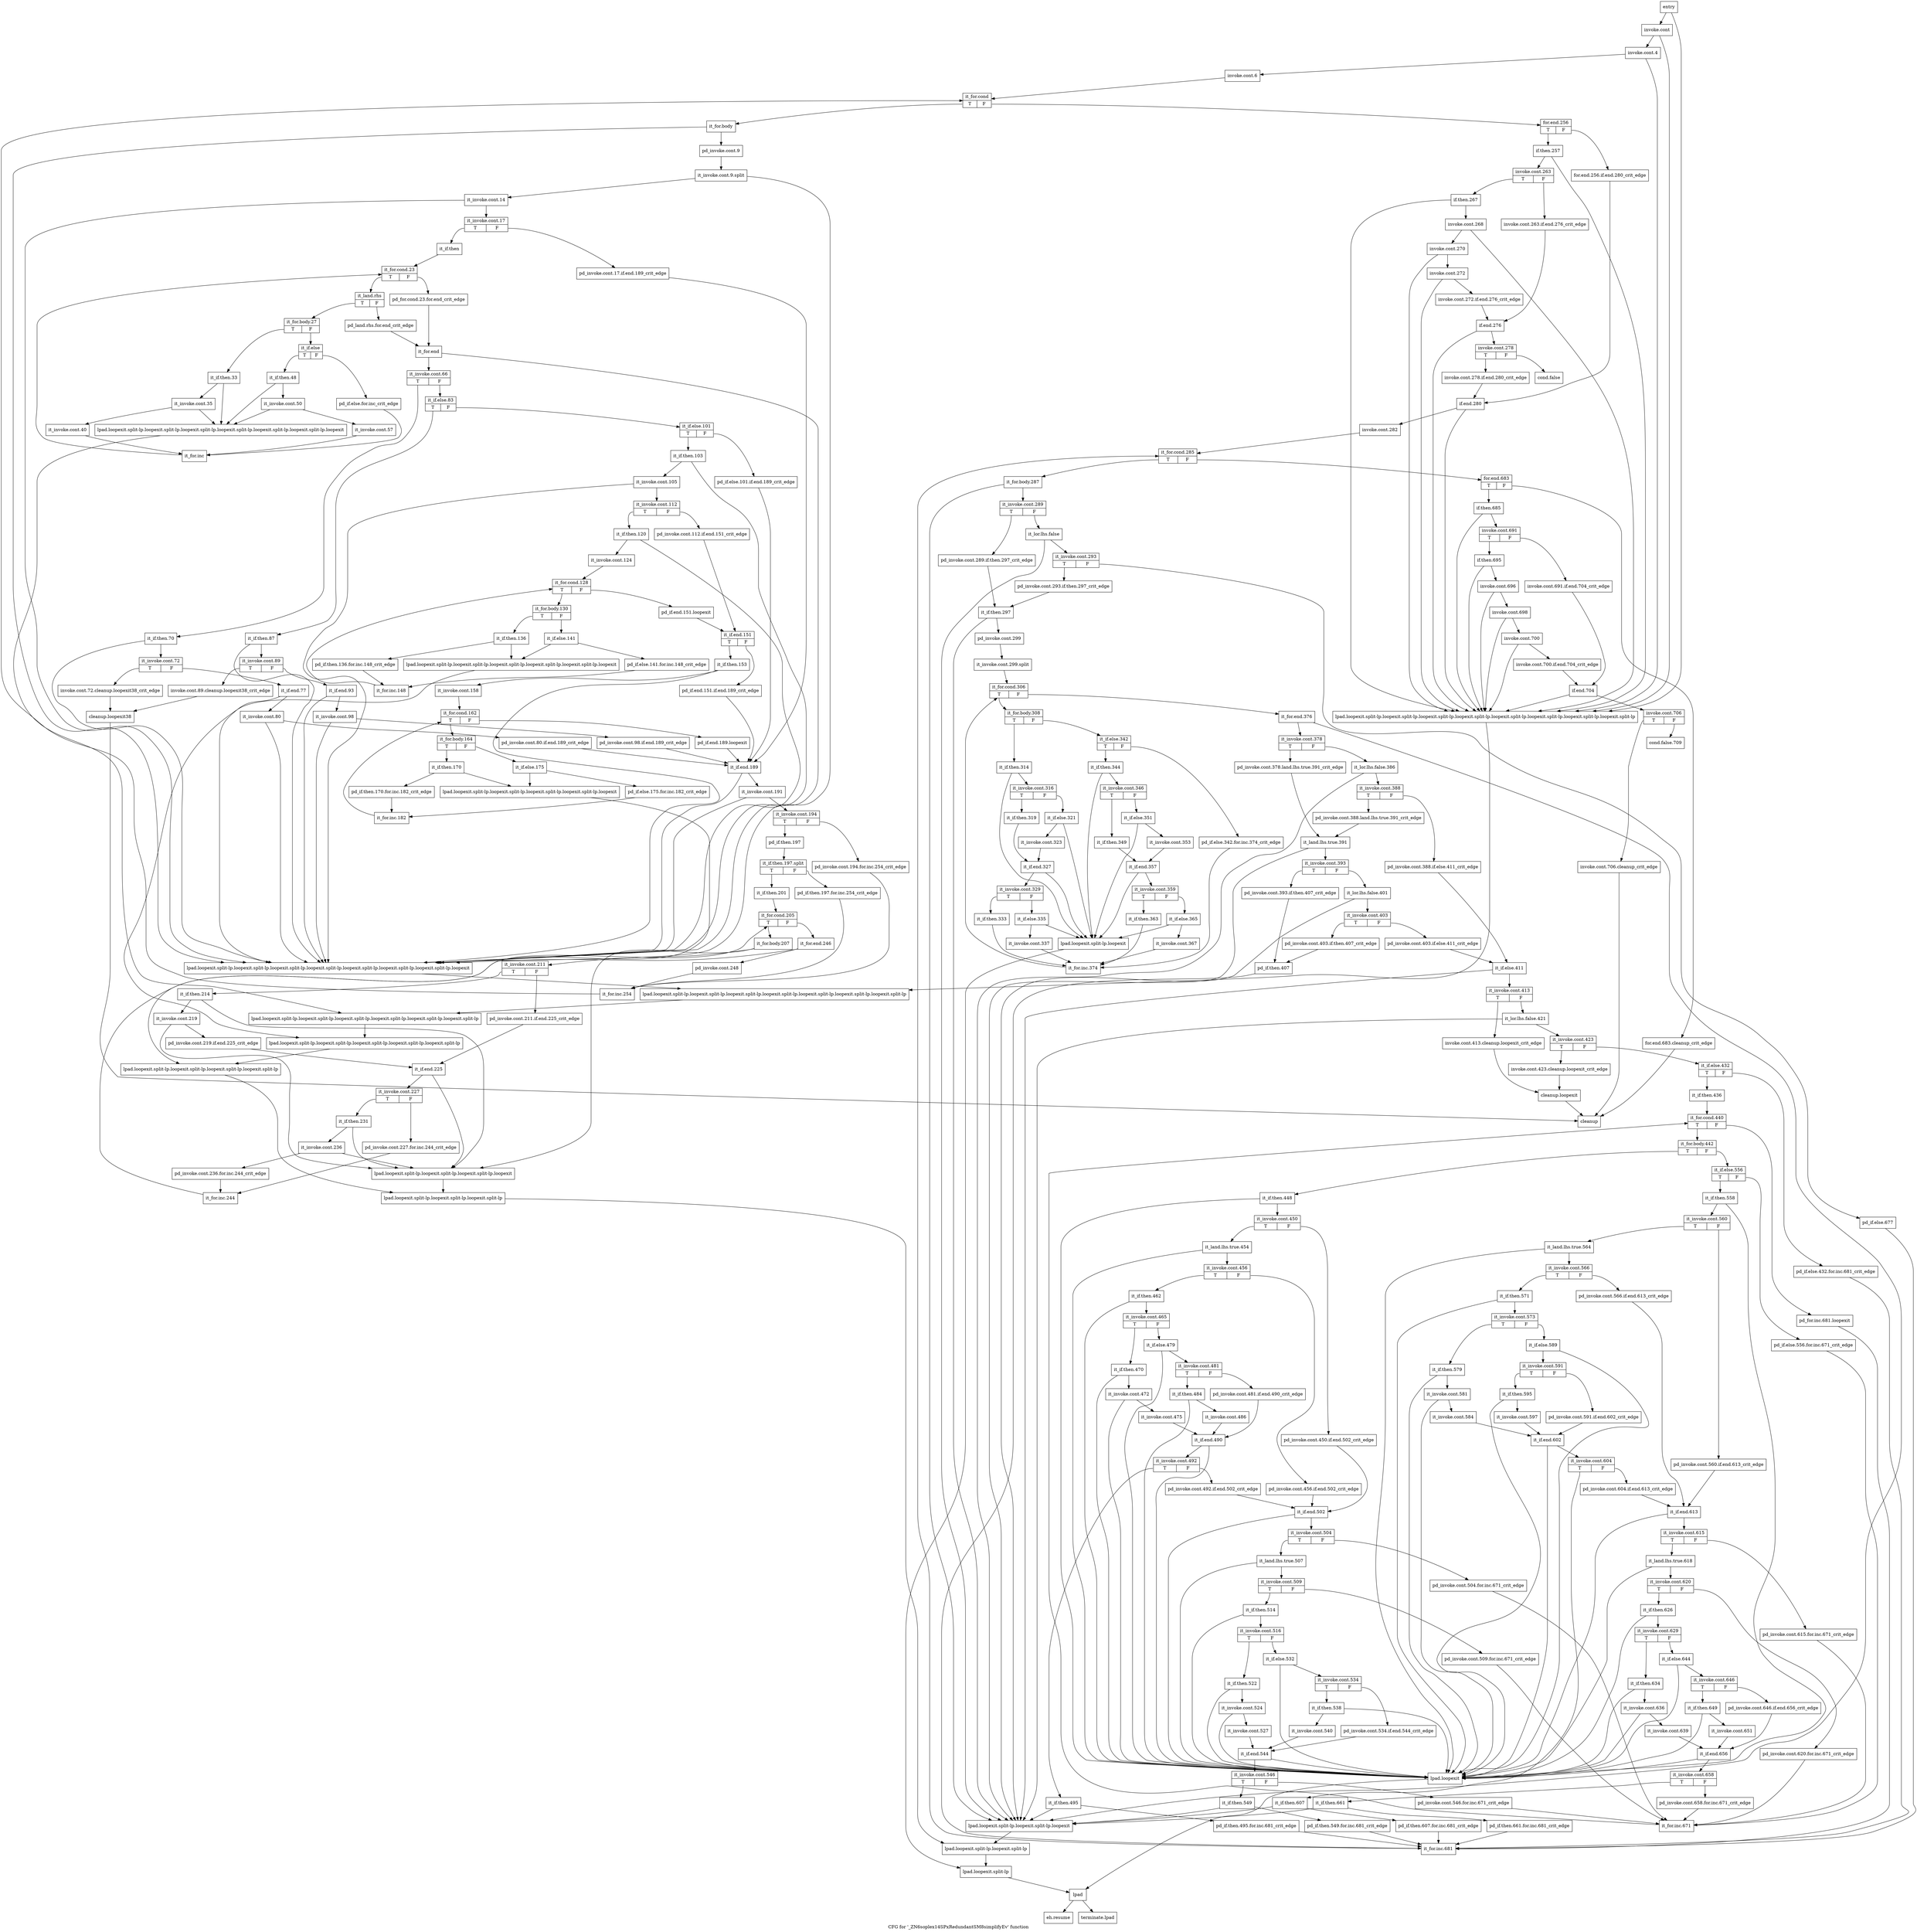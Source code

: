 digraph "CFG for '_ZN6soplex14SPxRedundantSM8simplifyEv' function" {
	label="CFG for '_ZN6soplex14SPxRedundantSM8simplifyEv' function";

	Node0x295bd60 [shape=record,label="{entry}"];
	Node0x295bd60 -> Node0x295f710;
	Node0x295bd60 -> Node0x295ff30;
	Node0x295f710 [shape=record,label="{invoke.cont}"];
	Node0x295f710 -> Node0x295f760;
	Node0x295f710 -> Node0x295ff30;
	Node0x295f760 [shape=record,label="{invoke.cont.4}"];
	Node0x295f760 -> Node0x295f7b0;
	Node0x295f760 -> Node0x295ff30;
	Node0x295f7b0 [shape=record,label="{invoke.cont.6}"];
	Node0x295f7b0 -> Node0x295f800;
	Node0x295f800 [shape=record,label="{it_for.cond|{<s0>T|<s1>F}}"];
	Node0x295f800:s0 -> Node0x295f850;
	Node0x295f800:s1 -> Node0x29618d0;
	Node0x295f850 [shape=record,label="{it_for.body}"];
	Node0x295f850 -> Node0x295f8a0;
	Node0x295f850 -> Node0x295fee0;
	Node0x295f8a0 [shape=record,label="{pd_invoke.cont.9}"];
	Node0x295f8a0 -> Node0x33dc780;
	Node0x33dc780 [shape=record,label="{it_invoke.cont.9.split}"];
	Node0x33dc780 -> Node0x295f8f0;
	Node0x33dc780 -> Node0x295fee0;
	Node0x295f8f0 [shape=record,label="{it_invoke.cont.14}"];
	Node0x295f8f0 -> Node0x295f940;
	Node0x295f8f0 -> Node0x295fee0;
	Node0x295f940 [shape=record,label="{it_invoke.cont.17|{<s0>T|<s1>F}}"];
	Node0x295f940:s0 -> Node0x295f9e0;
	Node0x295f940:s1 -> Node0x295f990;
	Node0x295f990 [shape=record,label="{pd_invoke.cont.17.if.end.189_crit_edge}"];
	Node0x295f990 -> Node0x2961150;
	Node0x295f9e0 [shape=record,label="{it_if.then}"];
	Node0x295f9e0 -> Node0x295fa30;
	Node0x295fa30 [shape=record,label="{it_for.cond.23|{<s0>T|<s1>F}}"];
	Node0x295fa30:s0 -> Node0x295fad0;
	Node0x295fa30:s1 -> Node0x295fa80;
	Node0x295fa80 [shape=record,label="{pd_for.cond.23.for.end_crit_edge}"];
	Node0x295fa80 -> Node0x29603e0;
	Node0x295fad0 [shape=record,label="{it_land.rhs|{<s0>T|<s1>F}}"];
	Node0x295fad0:s0 -> Node0x295fb70;
	Node0x295fad0:s1 -> Node0x295fb20;
	Node0x295fb20 [shape=record,label="{pd_land.rhs.for.end_crit_edge}"];
	Node0x295fb20 -> Node0x29603e0;
	Node0x295fb70 [shape=record,label="{it_for.body.27|{<s0>T|<s1>F}}"];
	Node0x295fb70:s0 -> Node0x295fbc0;
	Node0x295fb70:s1 -> Node0x2960200;
	Node0x295fbc0 [shape=record,label="{it_if.then.33}"];
	Node0x295fbc0 -> Node0x295fc10;
	Node0x295fbc0 -> Node0x295fe90;
	Node0x295fc10 [shape=record,label="{it_invoke.cont.35}"];
	Node0x295fc10 -> Node0x295fc60;
	Node0x295fc10 -> Node0x295fe90;
	Node0x295fc60 [shape=record,label="{it_invoke.cont.40}"];
	Node0x295fc60 -> Node0x2960390;
	Node0x295fcb0 [shape=record,label="{lpad.loopexit}"];
	Node0x295fcb0 -> Node0x29601b0;
	Node0x295fd00 [shape=record,label="{lpad.loopexit.split-lp.loopexit}"];
	Node0x295fd00 -> Node0x2960160;
	Node0x295fd50 [shape=record,label="{lpad.loopexit.split-lp.loopexit.split-lp.loopexit}"];
	Node0x295fd50 -> Node0x2960110;
	Node0x295fda0 [shape=record,label="{lpad.loopexit.split-lp.loopexit.split-lp.loopexit.split-lp.loopexit}"];
	Node0x295fda0 -> Node0x29600c0;
	Node0x295fdf0 [shape=record,label="{lpad.loopexit.split-lp.loopexit.split-lp.loopexit.split-lp.loopexit.split-lp.loopexit}"];
	Node0x295fdf0 -> Node0x2960070;
	Node0x295fe40 [shape=record,label="{lpad.loopexit.split-lp.loopexit.split-lp.loopexit.split-lp.loopexit.split-lp.loopexit.split-lp.loopexit}"];
	Node0x295fe40 -> Node0x2960020;
	Node0x295fe90 [shape=record,label="{lpad.loopexit.split-lp.loopexit.split-lp.loopexit.split-lp.loopexit.split-lp.loopexit.split-lp.loopexit.split-lp.loopexit}"];
	Node0x295fe90 -> Node0x295ffd0;
	Node0x295fee0 [shape=record,label="{lpad.loopexit.split-lp.loopexit.split-lp.loopexit.split-lp.loopexit.split-lp.loopexit.split-lp.loopexit.split-lp.loopexit.split-lp.loopexit}"];
	Node0x295fee0 -> Node0x295ff80;
	Node0x295ff30 [shape=record,label="{lpad.loopexit.split-lp.loopexit.split-lp.loopexit.split-lp.loopexit.split-lp.loopexit.split-lp.loopexit.split-lp.loopexit.split-lp.loopexit.split-lp}"];
	Node0x295ff30 -> Node0x295ff80;
	Node0x295ff80 [shape=record,label="{lpad.loopexit.split-lp.loopexit.split-lp.loopexit.split-lp.loopexit.split-lp.loopexit.split-lp.loopexit.split-lp.loopexit.split-lp}"];
	Node0x295ff80 -> Node0x295ffd0;
	Node0x295ffd0 [shape=record,label="{lpad.loopexit.split-lp.loopexit.split-lp.loopexit.split-lp.loopexit.split-lp.loopexit.split-lp.loopexit.split-lp}"];
	Node0x295ffd0 -> Node0x2960020;
	Node0x2960020 [shape=record,label="{lpad.loopexit.split-lp.loopexit.split-lp.loopexit.split-lp.loopexit.split-lp.loopexit.split-lp}"];
	Node0x2960020 -> Node0x2960070;
	Node0x2960070 [shape=record,label="{lpad.loopexit.split-lp.loopexit.split-lp.loopexit.split-lp.loopexit.split-lp}"];
	Node0x2960070 -> Node0x29600c0;
	Node0x29600c0 [shape=record,label="{lpad.loopexit.split-lp.loopexit.split-lp.loopexit.split-lp}"];
	Node0x29600c0 -> Node0x2960110;
	Node0x2960110 [shape=record,label="{lpad.loopexit.split-lp.loopexit.split-lp}"];
	Node0x2960110 -> Node0x2960160;
	Node0x2960160 [shape=record,label="{lpad.loopexit.split-lp}"];
	Node0x2960160 -> Node0x29601b0;
	Node0x29601b0 [shape=record,label="{lpad}"];
	Node0x29601b0 -> Node0x2965200;
	Node0x29601b0 -> Node0x2965250;
	Node0x2960200 [shape=record,label="{it_if.else|{<s0>T|<s1>F}}"];
	Node0x2960200:s0 -> Node0x29602a0;
	Node0x2960200:s1 -> Node0x2960250;
	Node0x2960250 [shape=record,label="{pd_if.else.for.inc_crit_edge}"];
	Node0x2960250 -> Node0x2960390;
	Node0x29602a0 [shape=record,label="{it_if.then.48}"];
	Node0x29602a0 -> Node0x29602f0;
	Node0x29602a0 -> Node0x295fe90;
	Node0x29602f0 [shape=record,label="{it_invoke.cont.50}"];
	Node0x29602f0 -> Node0x2960340;
	Node0x29602f0 -> Node0x295fe90;
	Node0x2960340 [shape=record,label="{it_invoke.cont.57}"];
	Node0x2960340 -> Node0x2960390;
	Node0x2960390 [shape=record,label="{it_for.inc}"];
	Node0x2960390 -> Node0x295fa30;
	Node0x29603e0 [shape=record,label="{it_for.end}"];
	Node0x29603e0 -> Node0x2960430;
	Node0x29603e0 -> Node0x295fee0;
	Node0x2960430 [shape=record,label="{it_invoke.cont.66|{<s0>T|<s1>F}}"];
	Node0x2960430:s0 -> Node0x2960480;
	Node0x2960430:s1 -> Node0x2960660;
	Node0x2960480 [shape=record,label="{it_if.then.70}"];
	Node0x2960480 -> Node0x29604d0;
	Node0x2960480 -> Node0x295fee0;
	Node0x29604d0 [shape=record,label="{it_invoke.cont.72|{<s0>T|<s1>F}}"];
	Node0x29604d0:s0 -> Node0x2960520;
	Node0x29604d0:s1 -> Node0x2960570;
	Node0x2960520 [shape=record,label="{invoke.cont.72.cleanup.loopexit38_crit_edge}"];
	Node0x2960520 -> Node0x2965160;
	Node0x2960570 [shape=record,label="{it_if.end.77}"];
	Node0x2960570 -> Node0x29605c0;
	Node0x2960570 -> Node0x295fee0;
	Node0x29605c0 [shape=record,label="{it_invoke.cont.80}"];
	Node0x29605c0 -> Node0x2960610;
	Node0x29605c0 -> Node0x295fee0;
	Node0x2960610 [shape=record,label="{pd_invoke.cont.80.if.end.189_crit_edge}"];
	Node0x2960610 -> Node0x2961150;
	Node0x2960660 [shape=record,label="{it_if.else.83|{<s0>T|<s1>F}}"];
	Node0x2960660:s0 -> Node0x29606b0;
	Node0x2960660:s1 -> Node0x2960890;
	Node0x29606b0 [shape=record,label="{it_if.then.87}"];
	Node0x29606b0 -> Node0x2960700;
	Node0x29606b0 -> Node0x295fee0;
	Node0x2960700 [shape=record,label="{it_invoke.cont.89|{<s0>T|<s1>F}}"];
	Node0x2960700:s0 -> Node0x2960750;
	Node0x2960700:s1 -> Node0x29607a0;
	Node0x2960750 [shape=record,label="{invoke.cont.89.cleanup.loopexit38_crit_edge}"];
	Node0x2960750 -> Node0x2965160;
	Node0x29607a0 [shape=record,label="{it_if.end.93}"];
	Node0x29607a0 -> Node0x29607f0;
	Node0x29607a0 -> Node0x295fee0;
	Node0x29607f0 [shape=record,label="{it_invoke.cont.98}"];
	Node0x29607f0 -> Node0x2960840;
	Node0x29607f0 -> Node0x295fee0;
	Node0x2960840 [shape=record,label="{pd_invoke.cont.98.if.end.189_crit_edge}"];
	Node0x2960840 -> Node0x2961150;
	Node0x2960890 [shape=record,label="{it_if.else.101|{<s0>T|<s1>F}}"];
	Node0x2960890:s0 -> Node0x2960930;
	Node0x2960890:s1 -> Node0x29608e0;
	Node0x29608e0 [shape=record,label="{pd_if.else.101.if.end.189_crit_edge}"];
	Node0x29608e0 -> Node0x2961150;
	Node0x2960930 [shape=record,label="{it_if.then.103}"];
	Node0x2960930 -> Node0x2960980;
	Node0x2960930 -> Node0x295fee0;
	Node0x2960980 [shape=record,label="{it_invoke.cont.105}"];
	Node0x2960980 -> Node0x29609d0;
	Node0x2960980 -> Node0x295fee0;
	Node0x29609d0 [shape=record,label="{it_invoke.cont.112|{<s0>T|<s1>F}}"];
	Node0x29609d0:s0 -> Node0x2960a70;
	Node0x29609d0:s1 -> Node0x2960a20;
	Node0x2960a20 [shape=record,label="{pd_invoke.cont.112.if.end.151_crit_edge}"];
	Node0x2960a20 -> Node0x2960d90;
	Node0x2960a70 [shape=record,label="{it_if.then.120}"];
	Node0x2960a70 -> Node0x2960ac0;
	Node0x2960a70 -> Node0x295fee0;
	Node0x2960ac0 [shape=record,label="{it_invoke.cont.124}"];
	Node0x2960ac0 -> Node0x2960b10;
	Node0x2960b10 [shape=record,label="{it_for.cond.128|{<s0>T|<s1>F}}"];
	Node0x2960b10:s0 -> Node0x2960b60;
	Node0x2960b10:s1 -> Node0x2960d40;
	Node0x2960b60 [shape=record,label="{it_for.body.130|{<s0>T|<s1>F}}"];
	Node0x2960b60:s0 -> Node0x2960bb0;
	Node0x2960b60:s1 -> Node0x2960c50;
	Node0x2960bb0 [shape=record,label="{it_if.then.136}"];
	Node0x2960bb0 -> Node0x2960c00;
	Node0x2960bb0 -> Node0x295fe40;
	Node0x2960c00 [shape=record,label="{pd_if.then.136.for.inc.148_crit_edge}"];
	Node0x2960c00 -> Node0x2960cf0;
	Node0x2960c50 [shape=record,label="{it_if.else.141}"];
	Node0x2960c50 -> Node0x2960ca0;
	Node0x2960c50 -> Node0x295fe40;
	Node0x2960ca0 [shape=record,label="{pd_if.else.141.for.inc.148_crit_edge}"];
	Node0x2960ca0 -> Node0x2960cf0;
	Node0x2960cf0 [shape=record,label="{it_for.inc.148}"];
	Node0x2960cf0 -> Node0x2960b10;
	Node0x2960d40 [shape=record,label="{pd_if.end.151.loopexit}"];
	Node0x2960d40 -> Node0x2960d90;
	Node0x2960d90 [shape=record,label="{it_if.end.151|{<s0>T|<s1>F}}"];
	Node0x2960d90:s0 -> Node0x2960e30;
	Node0x2960d90:s1 -> Node0x2960de0;
	Node0x2960de0 [shape=record,label="{pd_if.end.151.if.end.189_crit_edge}"];
	Node0x2960de0 -> Node0x2961150;
	Node0x2960e30 [shape=record,label="{it_if.then.153}"];
	Node0x2960e30 -> Node0x2960e80;
	Node0x2960e30 -> Node0x295fee0;
	Node0x2960e80 [shape=record,label="{it_invoke.cont.158}"];
	Node0x2960e80 -> Node0x2960ed0;
	Node0x2960ed0 [shape=record,label="{it_for.cond.162|{<s0>T|<s1>F}}"];
	Node0x2960ed0:s0 -> Node0x2960f20;
	Node0x2960ed0:s1 -> Node0x2961100;
	Node0x2960f20 [shape=record,label="{it_for.body.164|{<s0>T|<s1>F}}"];
	Node0x2960f20:s0 -> Node0x2960f70;
	Node0x2960f20:s1 -> Node0x2961010;
	Node0x2960f70 [shape=record,label="{it_if.then.170}"];
	Node0x2960f70 -> Node0x2960fc0;
	Node0x2960f70 -> Node0x295fdf0;
	Node0x2960fc0 [shape=record,label="{pd_if.then.170.for.inc.182_crit_edge}"];
	Node0x2960fc0 -> Node0x29610b0;
	Node0x2961010 [shape=record,label="{it_if.else.175}"];
	Node0x2961010 -> Node0x2961060;
	Node0x2961010 -> Node0x295fdf0;
	Node0x2961060 [shape=record,label="{pd_if.else.175.for.inc.182_crit_edge}"];
	Node0x2961060 -> Node0x29610b0;
	Node0x29610b0 [shape=record,label="{it_for.inc.182}"];
	Node0x29610b0 -> Node0x2960ed0;
	Node0x2961100 [shape=record,label="{pd_if.end.189.loopexit}"];
	Node0x2961100 -> Node0x2961150;
	Node0x2961150 [shape=record,label="{it_if.end.189}"];
	Node0x2961150 -> Node0x29611a0;
	Node0x2961150 -> Node0x295fee0;
	Node0x29611a0 [shape=record,label="{it_invoke.cont.191}"];
	Node0x29611a0 -> Node0x29611f0;
	Node0x29611a0 -> Node0x295fee0;
	Node0x29611f0 [shape=record,label="{it_invoke.cont.194|{<s0>T|<s1>F}}"];
	Node0x29611f0:s0 -> Node0x2961290;
	Node0x29611f0:s1 -> Node0x2961240;
	Node0x2961240 [shape=record,label="{pd_invoke.cont.194.for.inc.254_crit_edge}"];
	Node0x2961240 -> Node0x2961880;
	Node0x2961290 [shape=record,label="{pd_if.then.197}"];
	Node0x2961290 -> Node0x33da7f0;
	Node0x33da7f0 [shape=record,label="{it_if.then.197.split|{<s0>T|<s1>F}}"];
	Node0x33da7f0:s0 -> Node0x2961330;
	Node0x33da7f0:s1 -> Node0x29612e0;
	Node0x29612e0 [shape=record,label="{pd_if.then.197.for.inc.254_crit_edge}"];
	Node0x29612e0 -> Node0x2961880;
	Node0x2961330 [shape=record,label="{it_if.then.201}"];
	Node0x2961330 -> Node0x2961380;
	Node0x2961380 [shape=record,label="{it_for.cond.205|{<s0>T|<s1>F}}"];
	Node0x2961380:s0 -> Node0x29613d0;
	Node0x2961380:s1 -> Node0x29617e0;
	Node0x29613d0 [shape=record,label="{it_for.body.207}"];
	Node0x29613d0 -> Node0x2961420;
	Node0x29613d0 -> Node0x295fda0;
	Node0x2961420 [shape=record,label="{it_invoke.cont.211|{<s0>T|<s1>F}}"];
	Node0x2961420:s0 -> Node0x29614c0;
	Node0x2961420:s1 -> Node0x2961470;
	Node0x2961470 [shape=record,label="{pd_invoke.cont.211.if.end.225_crit_edge}"];
	Node0x2961470 -> Node0x29615b0;
	Node0x29614c0 [shape=record,label="{it_if.then.214}"];
	Node0x29614c0 -> Node0x2961510;
	Node0x29614c0 -> Node0x295fda0;
	Node0x2961510 [shape=record,label="{it_invoke.cont.219}"];
	Node0x2961510 -> Node0x2961560;
	Node0x2961510 -> Node0x295fda0;
	Node0x2961560 [shape=record,label="{pd_invoke.cont.219.if.end.225_crit_edge}"];
	Node0x2961560 -> Node0x29615b0;
	Node0x29615b0 [shape=record,label="{it_if.end.225}"];
	Node0x29615b0 -> Node0x2961600;
	Node0x29615b0 -> Node0x295fda0;
	Node0x2961600 [shape=record,label="{it_invoke.cont.227|{<s0>T|<s1>F}}"];
	Node0x2961600:s0 -> Node0x29616a0;
	Node0x2961600:s1 -> Node0x2961650;
	Node0x2961650 [shape=record,label="{pd_invoke.cont.227.for.inc.244_crit_edge}"];
	Node0x2961650 -> Node0x2961790;
	Node0x29616a0 [shape=record,label="{it_if.then.231}"];
	Node0x29616a0 -> Node0x29616f0;
	Node0x29616a0 -> Node0x295fda0;
	Node0x29616f0 [shape=record,label="{it_invoke.cont.236}"];
	Node0x29616f0 -> Node0x2961740;
	Node0x29616f0 -> Node0x295fda0;
	Node0x2961740 [shape=record,label="{pd_invoke.cont.236.for.inc.244_crit_edge}"];
	Node0x2961740 -> Node0x2961790;
	Node0x2961790 [shape=record,label="{it_for.inc.244}"];
	Node0x2961790 -> Node0x2961380;
	Node0x29617e0 [shape=record,label="{it_for.end.246}"];
	Node0x29617e0 -> Node0x2961830;
	Node0x29617e0 -> Node0x295fee0;
	Node0x2961830 [shape=record,label="{pd_invoke.cont.248}"];
	Node0x2961830 -> Node0x2961880;
	Node0x2961880 [shape=record,label="{it_for.inc.254}"];
	Node0x2961880 -> Node0x295f800;
	Node0x29618d0 [shape=record,label="{for.end.256|{<s0>T|<s1>F}}"];
	Node0x29618d0:s0 -> Node0x2961970;
	Node0x29618d0:s1 -> Node0x2961920;
	Node0x2961920 [shape=record,label="{for.end.256.if.end.280_crit_edge}"];
	Node0x2961920 -> Node0x2961d30;
	Node0x2961970 [shape=record,label="{if.then.257}"];
	Node0x2961970 -> Node0x29619c0;
	Node0x2961970 -> Node0x295ff30;
	Node0x29619c0 [shape=record,label="{invoke.cont.263|{<s0>T|<s1>F}}"];
	Node0x29619c0:s0 -> Node0x2961a60;
	Node0x29619c0:s1 -> Node0x2961a10;
	Node0x2961a10 [shape=record,label="{invoke.cont.263.if.end.276_crit_edge}"];
	Node0x2961a10 -> Node0x2961bf0;
	Node0x2961a60 [shape=record,label="{if.then.267}"];
	Node0x2961a60 -> Node0x2961ab0;
	Node0x2961a60 -> Node0x295ff30;
	Node0x2961ab0 [shape=record,label="{invoke.cont.268}"];
	Node0x2961ab0 -> Node0x2961b00;
	Node0x2961ab0 -> Node0x295ff30;
	Node0x2961b00 [shape=record,label="{invoke.cont.270}"];
	Node0x2961b00 -> Node0x2961b50;
	Node0x2961b00 -> Node0x295ff30;
	Node0x2961b50 [shape=record,label="{invoke.cont.272}"];
	Node0x2961b50 -> Node0x2961ba0;
	Node0x2961b50 -> Node0x295ff30;
	Node0x2961ba0 [shape=record,label="{invoke.cont.272.if.end.276_crit_edge}"];
	Node0x2961ba0 -> Node0x2961bf0;
	Node0x2961bf0 [shape=record,label="{if.end.276}"];
	Node0x2961bf0 -> Node0x2961c40;
	Node0x2961bf0 -> Node0x295ff30;
	Node0x2961c40 [shape=record,label="{invoke.cont.278|{<s0>T|<s1>F}}"];
	Node0x2961c40:s0 -> Node0x2961c90;
	Node0x2961c40:s1 -> Node0x2961ce0;
	Node0x2961c90 [shape=record,label="{invoke.cont.278.if.end.280_crit_edge}"];
	Node0x2961c90 -> Node0x2961d30;
	Node0x2961ce0 [shape=record,label="{cond.false}"];
	Node0x2961d30 [shape=record,label="{if.end.280}"];
	Node0x2961d30 -> Node0x2961d80;
	Node0x2961d30 -> Node0x295ff30;
	Node0x2961d80 [shape=record,label="{invoke.cont.282}"];
	Node0x2961d80 -> Node0x2961dd0;
	Node0x2961dd0 [shape=record,label="{it_for.cond.285|{<s0>T|<s1>F}}"];
	Node0x2961dd0:s0 -> Node0x2961e20;
	Node0x2961dd0:s1 -> Node0x2964cb0;
	Node0x2961e20 [shape=record,label="{it_for.body.287}"];
	Node0x2961e20 -> Node0x2961e70;
	Node0x2961e20 -> Node0x295fd50;
	Node0x2961e70 [shape=record,label="{it_invoke.cont.289|{<s0>T|<s1>F}}"];
	Node0x2961e70:s0 -> Node0x2961ec0;
	Node0x2961e70:s1 -> Node0x2961f10;
	Node0x2961ec0 [shape=record,label="{pd_invoke.cont.289.if.then.297_crit_edge}"];
	Node0x2961ec0 -> Node0x2962000;
	Node0x2961f10 [shape=record,label="{it_lor.lhs.false}"];
	Node0x2961f10 -> Node0x2961f60;
	Node0x2961f10 -> Node0x295fd50;
	Node0x2961f60 [shape=record,label="{it_invoke.cont.293|{<s0>T|<s1>F}}"];
	Node0x2961f60:s0 -> Node0x2961fb0;
	Node0x2961f60:s1 -> Node0x2964bc0;
	Node0x2961fb0 [shape=record,label="{pd_invoke.cont.293.if.then.297_crit_edge}"];
	Node0x2961fb0 -> Node0x2962000;
	Node0x2962000 [shape=record,label="{it_if.then.297}"];
	Node0x2962000 -> Node0x2962050;
	Node0x2962000 -> Node0x295fd50;
	Node0x2962050 [shape=record,label="{pd_invoke.cont.299}"];
	Node0x2962050 -> Node0x33d9f50;
	Node0x33d9f50 [shape=record,label="{it_invoke.cont.299.split}"];
	Node0x33d9f50 -> Node0x29620a0;
	Node0x29620a0 [shape=record,label="{it_for.cond.306|{<s0>T|<s1>F}}"];
	Node0x29620a0:s0 -> Node0x29620f0;
	Node0x29620a0:s1 -> Node0x2962870;
	Node0x29620f0 [shape=record,label="{it_for.body.308|{<s0>T|<s1>F}}"];
	Node0x29620f0:s0 -> Node0x2962140;
	Node0x29620f0:s1 -> Node0x2962460;
	Node0x2962140 [shape=record,label="{it_if.then.314}"];
	Node0x2962140 -> Node0x2962190;
	Node0x2962140 -> Node0x295fd00;
	Node0x2962190 [shape=record,label="{it_invoke.cont.316|{<s0>T|<s1>F}}"];
	Node0x2962190:s0 -> Node0x29621e0;
	Node0x2962190:s1 -> Node0x2962230;
	Node0x29621e0 [shape=record,label="{it_if.then.319}"];
	Node0x29621e0 -> Node0x29622d0;
	Node0x2962230 [shape=record,label="{it_if.else.321}"];
	Node0x2962230 -> Node0x2962280;
	Node0x2962230 -> Node0x295fd00;
	Node0x2962280 [shape=record,label="{it_invoke.cont.323}"];
	Node0x2962280 -> Node0x29622d0;
	Node0x29622d0 [shape=record,label="{it_if.end.327}"];
	Node0x29622d0 -> Node0x2962320;
	Node0x29622d0 -> Node0x295fd00;
	Node0x2962320 [shape=record,label="{it_invoke.cont.329|{<s0>T|<s1>F}}"];
	Node0x2962320:s0 -> Node0x2962370;
	Node0x2962320:s1 -> Node0x29623c0;
	Node0x2962370 [shape=record,label="{it_if.then.333}"];
	Node0x2962370 -> Node0x2962820;
	Node0x29623c0 [shape=record,label="{it_if.else.335}"];
	Node0x29623c0 -> Node0x2962410;
	Node0x29623c0 -> Node0x295fd00;
	Node0x2962410 [shape=record,label="{it_invoke.cont.337}"];
	Node0x2962410 -> Node0x2962820;
	Node0x2962460 [shape=record,label="{it_if.else.342|{<s0>T|<s1>F}}"];
	Node0x2962460:s0 -> Node0x2962500;
	Node0x2962460:s1 -> Node0x29624b0;
	Node0x29624b0 [shape=record,label="{pd_if.else.342.for.inc.374_crit_edge}"];
	Node0x29624b0 -> Node0x2962820;
	Node0x2962500 [shape=record,label="{it_if.then.344}"];
	Node0x2962500 -> Node0x2962550;
	Node0x2962500 -> Node0x295fd00;
	Node0x2962550 [shape=record,label="{it_invoke.cont.346|{<s0>T|<s1>F}}"];
	Node0x2962550:s0 -> Node0x29625a0;
	Node0x2962550:s1 -> Node0x29625f0;
	Node0x29625a0 [shape=record,label="{it_if.then.349}"];
	Node0x29625a0 -> Node0x2962690;
	Node0x29625f0 [shape=record,label="{it_if.else.351}"];
	Node0x29625f0 -> Node0x2962640;
	Node0x29625f0 -> Node0x295fd00;
	Node0x2962640 [shape=record,label="{it_invoke.cont.353}"];
	Node0x2962640 -> Node0x2962690;
	Node0x2962690 [shape=record,label="{it_if.end.357}"];
	Node0x2962690 -> Node0x29626e0;
	Node0x2962690 -> Node0x295fd00;
	Node0x29626e0 [shape=record,label="{it_invoke.cont.359|{<s0>T|<s1>F}}"];
	Node0x29626e0:s0 -> Node0x2962730;
	Node0x29626e0:s1 -> Node0x2962780;
	Node0x2962730 [shape=record,label="{it_if.then.363}"];
	Node0x2962730 -> Node0x2962820;
	Node0x2962780 [shape=record,label="{it_if.else.365}"];
	Node0x2962780 -> Node0x29627d0;
	Node0x2962780 -> Node0x295fd00;
	Node0x29627d0 [shape=record,label="{it_invoke.cont.367}"];
	Node0x29627d0 -> Node0x2962820;
	Node0x2962820 [shape=record,label="{it_for.inc.374}"];
	Node0x2962820 -> Node0x29620a0;
	Node0x2962870 [shape=record,label="{it_for.end.376}"];
	Node0x2962870 -> Node0x29628c0;
	Node0x2962870 -> Node0x295fd50;
	Node0x29628c0 [shape=record,label="{it_invoke.cont.378|{<s0>T|<s1>F}}"];
	Node0x29628c0:s0 -> Node0x2962910;
	Node0x29628c0:s1 -> Node0x2962960;
	Node0x2962910 [shape=record,label="{pd_invoke.cont.378.land.lhs.true.391_crit_edge}"];
	Node0x2962910 -> Node0x2962aa0;
	Node0x2962960 [shape=record,label="{it_lor.lhs.false.386}"];
	Node0x2962960 -> Node0x29629b0;
	Node0x2962960 -> Node0x295fd50;
	Node0x29629b0 [shape=record,label="{it_invoke.cont.388|{<s0>T|<s1>F}}"];
	Node0x29629b0:s0 -> Node0x2962a50;
	Node0x29629b0:s1 -> Node0x2962a00;
	Node0x2962a00 [shape=record,label="{pd_invoke.cont.388.if.else.411_crit_edge}"];
	Node0x2962a00 -> Node0x2962d20;
	Node0x2962a50 [shape=record,label="{pd_invoke.cont.388.land.lhs.true.391_crit_edge}"];
	Node0x2962a50 -> Node0x2962aa0;
	Node0x2962aa0 [shape=record,label="{it_land.lhs.true.391}"];
	Node0x2962aa0 -> Node0x2962af0;
	Node0x2962aa0 -> Node0x295fd50;
	Node0x2962af0 [shape=record,label="{it_invoke.cont.393|{<s0>T|<s1>F}}"];
	Node0x2962af0:s0 -> Node0x2962b40;
	Node0x2962af0:s1 -> Node0x2962b90;
	Node0x2962b40 [shape=record,label="{pd_invoke.cont.393.if.then.407_crit_edge}"];
	Node0x2962b40 -> Node0x2962cd0;
	Node0x2962b90 [shape=record,label="{it_lor.lhs.false.401}"];
	Node0x2962b90 -> Node0x2962be0;
	Node0x2962b90 -> Node0x295fd50;
	Node0x2962be0 [shape=record,label="{it_invoke.cont.403|{<s0>T|<s1>F}}"];
	Node0x2962be0:s0 -> Node0x2962c80;
	Node0x2962be0:s1 -> Node0x2962c30;
	Node0x2962c30 [shape=record,label="{pd_invoke.cont.403.if.else.411_crit_edge}"];
	Node0x2962c30 -> Node0x2962d20;
	Node0x2962c80 [shape=record,label="{pd_invoke.cont.403.if.then.407_crit_edge}"];
	Node0x2962c80 -> Node0x2962cd0;
	Node0x2962cd0 [shape=record,label="{pd_if.then.407}"];
	Node0x2962cd0 -> Node0x2964c60;
	Node0x2962d20 [shape=record,label="{it_if.else.411}"];
	Node0x2962d20 -> Node0x2962d70;
	Node0x2962d20 -> Node0x295fd50;
	Node0x2962d70 [shape=record,label="{it_invoke.cont.413|{<s0>T|<s1>F}}"];
	Node0x2962d70:s0 -> Node0x2962dc0;
	Node0x2962d70:s1 -> Node0x2962e10;
	Node0x2962dc0 [shape=record,label="{invoke.cont.413.cleanup.loopexit_crit_edge}"];
	Node0x2962dc0 -> Node0x2965110;
	Node0x2962e10 [shape=record,label="{it_lor.lhs.false.421}"];
	Node0x2962e10 -> Node0x2962e60;
	Node0x2962e10 -> Node0x295fd50;
	Node0x2962e60 [shape=record,label="{it_invoke.cont.423|{<s0>T|<s1>F}}"];
	Node0x2962e60:s0 -> Node0x2962eb0;
	Node0x2962e60:s1 -> Node0x2962f00;
	Node0x2962eb0 [shape=record,label="{invoke.cont.423.cleanup.loopexit_crit_edge}"];
	Node0x2962eb0 -> Node0x2965110;
	Node0x2962f00 [shape=record,label="{it_if.else.432|{<s0>T|<s1>F}}"];
	Node0x2962f00:s0 -> Node0x2962fa0;
	Node0x2962f00:s1 -> Node0x2962f50;
	Node0x2962f50 [shape=record,label="{pd_if.else.432.for.inc.681_crit_edge}"];
	Node0x2962f50 -> Node0x2964c60;
	Node0x2962fa0 [shape=record,label="{it_if.then.436}"];
	Node0x2962fa0 -> Node0x2962ff0;
	Node0x2962ff0 [shape=record,label="{it_for.cond.440|{<s0>T|<s1>F}}"];
	Node0x2962ff0:s0 -> Node0x2963040;
	Node0x2962ff0:s1 -> Node0x2964c10;
	Node0x2963040 [shape=record,label="{it_for.body.442|{<s0>T|<s1>F}}"];
	Node0x2963040:s0 -> Node0x2963090;
	Node0x2963040:s1 -> Node0x2963db0;
	Node0x2963090 [shape=record,label="{it_if.then.448}"];
	Node0x2963090 -> Node0x29630e0;
	Node0x2963090 -> Node0x295fcb0;
	Node0x29630e0 [shape=record,label="{it_invoke.cont.450|{<s0>T|<s1>F}}"];
	Node0x29630e0:s0 -> Node0x2963180;
	Node0x29630e0:s1 -> Node0x2963130;
	Node0x2963130 [shape=record,label="{pd_invoke.cont.450.if.end.502_crit_edge}"];
	Node0x2963130 -> Node0x2963720;
	Node0x2963180 [shape=record,label="{it_land.lhs.true.454}"];
	Node0x2963180 -> Node0x29631d0;
	Node0x2963180 -> Node0x295fcb0;
	Node0x29631d0 [shape=record,label="{it_invoke.cont.456|{<s0>T|<s1>F}}"];
	Node0x29631d0:s0 -> Node0x2963270;
	Node0x29631d0:s1 -> Node0x2963220;
	Node0x2963220 [shape=record,label="{pd_invoke.cont.456.if.end.502_crit_edge}"];
	Node0x2963220 -> Node0x2963720;
	Node0x2963270 [shape=record,label="{it_if.then.462}"];
	Node0x2963270 -> Node0x29632c0;
	Node0x2963270 -> Node0x295fcb0;
	Node0x29632c0 [shape=record,label="{it_invoke.cont.465|{<s0>T|<s1>F}}"];
	Node0x29632c0:s0 -> Node0x2963310;
	Node0x29632c0:s1 -> Node0x2963400;
	Node0x2963310 [shape=record,label="{it_if.then.470}"];
	Node0x2963310 -> Node0x2963360;
	Node0x2963310 -> Node0x295fcb0;
	Node0x2963360 [shape=record,label="{it_invoke.cont.472}"];
	Node0x2963360 -> Node0x29633b0;
	Node0x2963360 -> Node0x295fcb0;
	Node0x29633b0 [shape=record,label="{it_invoke.cont.475}"];
	Node0x29633b0 -> Node0x2963590;
	Node0x2963400 [shape=record,label="{it_if.else.479}"];
	Node0x2963400 -> Node0x2963450;
	Node0x2963400 -> Node0x295fcb0;
	Node0x2963450 [shape=record,label="{it_invoke.cont.481|{<s0>T|<s1>F}}"];
	Node0x2963450:s0 -> Node0x29634f0;
	Node0x2963450:s1 -> Node0x29634a0;
	Node0x29634a0 [shape=record,label="{pd_invoke.cont.481.if.end.490_crit_edge}"];
	Node0x29634a0 -> Node0x2963590;
	Node0x29634f0 [shape=record,label="{it_if.then.484}"];
	Node0x29634f0 -> Node0x2963540;
	Node0x29634f0 -> Node0x295fcb0;
	Node0x2963540 [shape=record,label="{it_invoke.cont.486}"];
	Node0x2963540 -> Node0x2963590;
	Node0x2963590 [shape=record,label="{it_if.end.490}"];
	Node0x2963590 -> Node0x29635e0;
	Node0x2963590 -> Node0x295fcb0;
	Node0x29635e0 [shape=record,label="{it_invoke.cont.492|{<s0>T|<s1>F}}"];
	Node0x29635e0:s0 -> Node0x2963680;
	Node0x29635e0:s1 -> Node0x2963630;
	Node0x2963630 [shape=record,label="{pd_invoke.cont.492.if.end.502_crit_edge}"];
	Node0x2963630 -> Node0x2963720;
	Node0x2963680 [shape=record,label="{it_if.then.495}"];
	Node0x2963680 -> Node0x29636d0;
	Node0x2963680 -> Node0x295fd50;
	Node0x29636d0 [shape=record,label="{pd_if.then.495.for.inc.681_crit_edge}"];
	Node0x29636d0 -> Node0x2964c60;
	Node0x2963720 [shape=record,label="{it_if.end.502}"];
	Node0x2963720 -> Node0x2963770;
	Node0x2963720 -> Node0x295fcb0;
	Node0x2963770 [shape=record,label="{it_invoke.cont.504|{<s0>T|<s1>F}}"];
	Node0x2963770:s0 -> Node0x2963810;
	Node0x2963770:s1 -> Node0x29637c0;
	Node0x29637c0 [shape=record,label="{pd_invoke.cont.504.for.inc.671_crit_edge}"];
	Node0x29637c0 -> Node0x2964b70;
	Node0x2963810 [shape=record,label="{it_land.lhs.true.507}"];
	Node0x2963810 -> Node0x2963860;
	Node0x2963810 -> Node0x295fcb0;
	Node0x2963860 [shape=record,label="{it_invoke.cont.509|{<s0>T|<s1>F}}"];
	Node0x2963860:s0 -> Node0x2963900;
	Node0x2963860:s1 -> Node0x29638b0;
	Node0x29638b0 [shape=record,label="{pd_invoke.cont.509.for.inc.671_crit_edge}"];
	Node0x29638b0 -> Node0x2964b70;
	Node0x2963900 [shape=record,label="{it_if.then.514}"];
	Node0x2963900 -> Node0x2963950;
	Node0x2963900 -> Node0x295fcb0;
	Node0x2963950 [shape=record,label="{it_invoke.cont.516|{<s0>T|<s1>F}}"];
	Node0x2963950:s0 -> Node0x29639a0;
	Node0x2963950:s1 -> Node0x2963a90;
	Node0x29639a0 [shape=record,label="{it_if.then.522}"];
	Node0x29639a0 -> Node0x29639f0;
	Node0x29639a0 -> Node0x295fcb0;
	Node0x29639f0 [shape=record,label="{it_invoke.cont.524}"];
	Node0x29639f0 -> Node0x2963a40;
	Node0x29639f0 -> Node0x295fcb0;
	Node0x2963a40 [shape=record,label="{it_invoke.cont.527}"];
	Node0x2963a40 -> Node0x2963c20;
	Node0x2963a90 [shape=record,label="{it_if.else.532}"];
	Node0x2963a90 -> Node0x2963ae0;
	Node0x2963a90 -> Node0x295fcb0;
	Node0x2963ae0 [shape=record,label="{it_invoke.cont.534|{<s0>T|<s1>F}}"];
	Node0x2963ae0:s0 -> Node0x2963b80;
	Node0x2963ae0:s1 -> Node0x2963b30;
	Node0x2963b30 [shape=record,label="{pd_invoke.cont.534.if.end.544_crit_edge}"];
	Node0x2963b30 -> Node0x2963c20;
	Node0x2963b80 [shape=record,label="{it_if.then.538}"];
	Node0x2963b80 -> Node0x2963bd0;
	Node0x2963b80 -> Node0x295fcb0;
	Node0x2963bd0 [shape=record,label="{it_invoke.cont.540}"];
	Node0x2963bd0 -> Node0x2963c20;
	Node0x2963c20 [shape=record,label="{it_if.end.544}"];
	Node0x2963c20 -> Node0x2963c70;
	Node0x2963c20 -> Node0x295fcb0;
	Node0x2963c70 [shape=record,label="{it_invoke.cont.546|{<s0>T|<s1>F}}"];
	Node0x2963c70:s0 -> Node0x2963d10;
	Node0x2963c70:s1 -> Node0x2963cc0;
	Node0x2963cc0 [shape=record,label="{pd_invoke.cont.546.for.inc.671_crit_edge}"];
	Node0x2963cc0 -> Node0x2964b70;
	Node0x2963d10 [shape=record,label="{it_if.then.549}"];
	Node0x2963d10 -> Node0x2963d60;
	Node0x2963d10 -> Node0x295fd50;
	Node0x2963d60 [shape=record,label="{pd_if.then.549.for.inc.681_crit_edge}"];
	Node0x2963d60 -> Node0x2964c60;
	Node0x2963db0 [shape=record,label="{it_if.else.556|{<s0>T|<s1>F}}"];
	Node0x2963db0:s0 -> Node0x2963e50;
	Node0x2963db0:s1 -> Node0x2963e00;
	Node0x2963e00 [shape=record,label="{pd_if.else.556.for.inc.671_crit_edge}"];
	Node0x2963e00 -> Node0x2964b70;
	Node0x2963e50 [shape=record,label="{it_if.then.558}"];
	Node0x2963e50 -> Node0x2963ea0;
	Node0x2963e50 -> Node0x295fcb0;
	Node0x2963ea0 [shape=record,label="{it_invoke.cont.560|{<s0>T|<s1>F}}"];
	Node0x2963ea0:s0 -> Node0x2963f40;
	Node0x2963ea0:s1 -> Node0x2963ef0;
	Node0x2963ef0 [shape=record,label="{pd_invoke.cont.560.if.end.613_crit_edge}"];
	Node0x2963ef0 -> Node0x29644e0;
	Node0x2963f40 [shape=record,label="{it_land.lhs.true.564}"];
	Node0x2963f40 -> Node0x2963f90;
	Node0x2963f40 -> Node0x295fcb0;
	Node0x2963f90 [shape=record,label="{it_invoke.cont.566|{<s0>T|<s1>F}}"];
	Node0x2963f90:s0 -> Node0x2964030;
	Node0x2963f90:s1 -> Node0x2963fe0;
	Node0x2963fe0 [shape=record,label="{pd_invoke.cont.566.if.end.613_crit_edge}"];
	Node0x2963fe0 -> Node0x29644e0;
	Node0x2964030 [shape=record,label="{it_if.then.571}"];
	Node0x2964030 -> Node0x2964080;
	Node0x2964030 -> Node0x295fcb0;
	Node0x2964080 [shape=record,label="{it_invoke.cont.573|{<s0>T|<s1>F}}"];
	Node0x2964080:s0 -> Node0x29640d0;
	Node0x2964080:s1 -> Node0x29641c0;
	Node0x29640d0 [shape=record,label="{it_if.then.579}"];
	Node0x29640d0 -> Node0x2964120;
	Node0x29640d0 -> Node0x295fcb0;
	Node0x2964120 [shape=record,label="{it_invoke.cont.581}"];
	Node0x2964120 -> Node0x2964170;
	Node0x2964120 -> Node0x295fcb0;
	Node0x2964170 [shape=record,label="{it_invoke.cont.584}"];
	Node0x2964170 -> Node0x2964350;
	Node0x29641c0 [shape=record,label="{it_if.else.589}"];
	Node0x29641c0 -> Node0x2964210;
	Node0x29641c0 -> Node0x295fcb0;
	Node0x2964210 [shape=record,label="{it_invoke.cont.591|{<s0>T|<s1>F}}"];
	Node0x2964210:s0 -> Node0x29642b0;
	Node0x2964210:s1 -> Node0x2964260;
	Node0x2964260 [shape=record,label="{pd_invoke.cont.591.if.end.602_crit_edge}"];
	Node0x2964260 -> Node0x2964350;
	Node0x29642b0 [shape=record,label="{it_if.then.595}"];
	Node0x29642b0 -> Node0x2964300;
	Node0x29642b0 -> Node0x295fcb0;
	Node0x2964300 [shape=record,label="{it_invoke.cont.597}"];
	Node0x2964300 -> Node0x2964350;
	Node0x2964350 [shape=record,label="{it_if.end.602}"];
	Node0x2964350 -> Node0x29643a0;
	Node0x2964350 -> Node0x295fcb0;
	Node0x29643a0 [shape=record,label="{it_invoke.cont.604|{<s0>T|<s1>F}}"];
	Node0x29643a0:s0 -> Node0x2964440;
	Node0x29643a0:s1 -> Node0x29643f0;
	Node0x29643f0 [shape=record,label="{pd_invoke.cont.604.if.end.613_crit_edge}"];
	Node0x29643f0 -> Node0x29644e0;
	Node0x2964440 [shape=record,label="{it_if.then.607}"];
	Node0x2964440 -> Node0x2964490;
	Node0x2964440 -> Node0x295fd50;
	Node0x2964490 [shape=record,label="{pd_if.then.607.for.inc.681_crit_edge}"];
	Node0x2964490 -> Node0x2964c60;
	Node0x29644e0 [shape=record,label="{it_if.end.613}"];
	Node0x29644e0 -> Node0x2964530;
	Node0x29644e0 -> Node0x295fcb0;
	Node0x2964530 [shape=record,label="{it_invoke.cont.615|{<s0>T|<s1>F}}"];
	Node0x2964530:s0 -> Node0x29645d0;
	Node0x2964530:s1 -> Node0x2964580;
	Node0x2964580 [shape=record,label="{pd_invoke.cont.615.for.inc.671_crit_edge}"];
	Node0x2964580 -> Node0x2964b70;
	Node0x29645d0 [shape=record,label="{it_land.lhs.true.618}"];
	Node0x29645d0 -> Node0x2964620;
	Node0x29645d0 -> Node0x295fcb0;
	Node0x2964620 [shape=record,label="{it_invoke.cont.620|{<s0>T|<s1>F}}"];
	Node0x2964620:s0 -> Node0x29646c0;
	Node0x2964620:s1 -> Node0x2964670;
	Node0x2964670 [shape=record,label="{pd_invoke.cont.620.for.inc.671_crit_edge}"];
	Node0x2964670 -> Node0x2964b70;
	Node0x29646c0 [shape=record,label="{it_if.then.626}"];
	Node0x29646c0 -> Node0x2964710;
	Node0x29646c0 -> Node0x295fcb0;
	Node0x2964710 [shape=record,label="{it_invoke.cont.629|{<s0>T|<s1>F}}"];
	Node0x2964710:s0 -> Node0x2964760;
	Node0x2964710:s1 -> Node0x2964850;
	Node0x2964760 [shape=record,label="{it_if.then.634}"];
	Node0x2964760 -> Node0x29647b0;
	Node0x2964760 -> Node0x295fcb0;
	Node0x29647b0 [shape=record,label="{it_invoke.cont.636}"];
	Node0x29647b0 -> Node0x2964800;
	Node0x29647b0 -> Node0x295fcb0;
	Node0x2964800 [shape=record,label="{it_invoke.cont.639}"];
	Node0x2964800 -> Node0x29649e0;
	Node0x2964850 [shape=record,label="{it_if.else.644}"];
	Node0x2964850 -> Node0x29648a0;
	Node0x2964850 -> Node0x295fcb0;
	Node0x29648a0 [shape=record,label="{it_invoke.cont.646|{<s0>T|<s1>F}}"];
	Node0x29648a0:s0 -> Node0x2964940;
	Node0x29648a0:s1 -> Node0x29648f0;
	Node0x29648f0 [shape=record,label="{pd_invoke.cont.646.if.end.656_crit_edge}"];
	Node0x29648f0 -> Node0x29649e0;
	Node0x2964940 [shape=record,label="{it_if.then.649}"];
	Node0x2964940 -> Node0x2964990;
	Node0x2964940 -> Node0x295fcb0;
	Node0x2964990 [shape=record,label="{it_invoke.cont.651}"];
	Node0x2964990 -> Node0x29649e0;
	Node0x29649e0 [shape=record,label="{it_if.end.656}"];
	Node0x29649e0 -> Node0x2964a30;
	Node0x29649e0 -> Node0x295fcb0;
	Node0x2964a30 [shape=record,label="{it_invoke.cont.658|{<s0>T|<s1>F}}"];
	Node0x2964a30:s0 -> Node0x2964ad0;
	Node0x2964a30:s1 -> Node0x2964a80;
	Node0x2964a80 [shape=record,label="{pd_invoke.cont.658.for.inc.671_crit_edge}"];
	Node0x2964a80 -> Node0x2964b70;
	Node0x2964ad0 [shape=record,label="{it_if.then.661}"];
	Node0x2964ad0 -> Node0x2964b20;
	Node0x2964ad0 -> Node0x295fd50;
	Node0x2964b20 [shape=record,label="{pd_if.then.661.for.inc.681_crit_edge}"];
	Node0x2964b20 -> Node0x2964c60;
	Node0x2964b70 [shape=record,label="{it_for.inc.671}"];
	Node0x2964b70 -> Node0x2962ff0;
	Node0x2964bc0 [shape=record,label="{pd_if.else.677}"];
	Node0x2964bc0 -> Node0x2964c60;
	Node0x2964c10 [shape=record,label="{pd_for.inc.681.loopexit}"];
	Node0x2964c10 -> Node0x2964c60;
	Node0x2964c60 [shape=record,label="{it_for.inc.681}"];
	Node0x2964c60 -> Node0x2961dd0;
	Node0x2964cb0 [shape=record,label="{for.end.683|{<s0>T|<s1>F}}"];
	Node0x2964cb0:s0 -> Node0x2964d50;
	Node0x2964cb0:s1 -> Node0x2964d00;
	Node0x2964d00 [shape=record,label="{for.end.683.cleanup_crit_edge}"];
	Node0x2964d00 -> Node0x29651b0;
	Node0x2964d50 [shape=record,label="{if.then.685}"];
	Node0x2964d50 -> Node0x2964da0;
	Node0x2964d50 -> Node0x295ff30;
	Node0x2964da0 [shape=record,label="{invoke.cont.691|{<s0>T|<s1>F}}"];
	Node0x2964da0:s0 -> Node0x2964e40;
	Node0x2964da0:s1 -> Node0x2964df0;
	Node0x2964df0 [shape=record,label="{invoke.cont.691.if.end.704_crit_edge}"];
	Node0x2964df0 -> Node0x2964fd0;
	Node0x2964e40 [shape=record,label="{if.then.695}"];
	Node0x2964e40 -> Node0x2964e90;
	Node0x2964e40 -> Node0x295ff30;
	Node0x2964e90 [shape=record,label="{invoke.cont.696}"];
	Node0x2964e90 -> Node0x2964ee0;
	Node0x2964e90 -> Node0x295ff30;
	Node0x2964ee0 [shape=record,label="{invoke.cont.698}"];
	Node0x2964ee0 -> Node0x2964f30;
	Node0x2964ee0 -> Node0x295ff30;
	Node0x2964f30 [shape=record,label="{invoke.cont.700}"];
	Node0x2964f30 -> Node0x2964f80;
	Node0x2964f30 -> Node0x295ff30;
	Node0x2964f80 [shape=record,label="{invoke.cont.700.if.end.704_crit_edge}"];
	Node0x2964f80 -> Node0x2964fd0;
	Node0x2964fd0 [shape=record,label="{if.end.704}"];
	Node0x2964fd0 -> Node0x2965020;
	Node0x2964fd0 -> Node0x295ff30;
	Node0x2965020 [shape=record,label="{invoke.cont.706|{<s0>T|<s1>F}}"];
	Node0x2965020:s0 -> Node0x2965070;
	Node0x2965020:s1 -> Node0x29650c0;
	Node0x2965070 [shape=record,label="{invoke.cont.706.cleanup_crit_edge}"];
	Node0x2965070 -> Node0x29651b0;
	Node0x29650c0 [shape=record,label="{cond.false.709}"];
	Node0x2965110 [shape=record,label="{cleanup.loopexit}"];
	Node0x2965110 -> Node0x29651b0;
	Node0x2965160 [shape=record,label="{cleanup.loopexit38}"];
	Node0x2965160 -> Node0x29651b0;
	Node0x29651b0 [shape=record,label="{cleanup}"];
	Node0x2965200 [shape=record,label="{eh.resume}"];
	Node0x2965250 [shape=record,label="{terminate.lpad}"];
}
